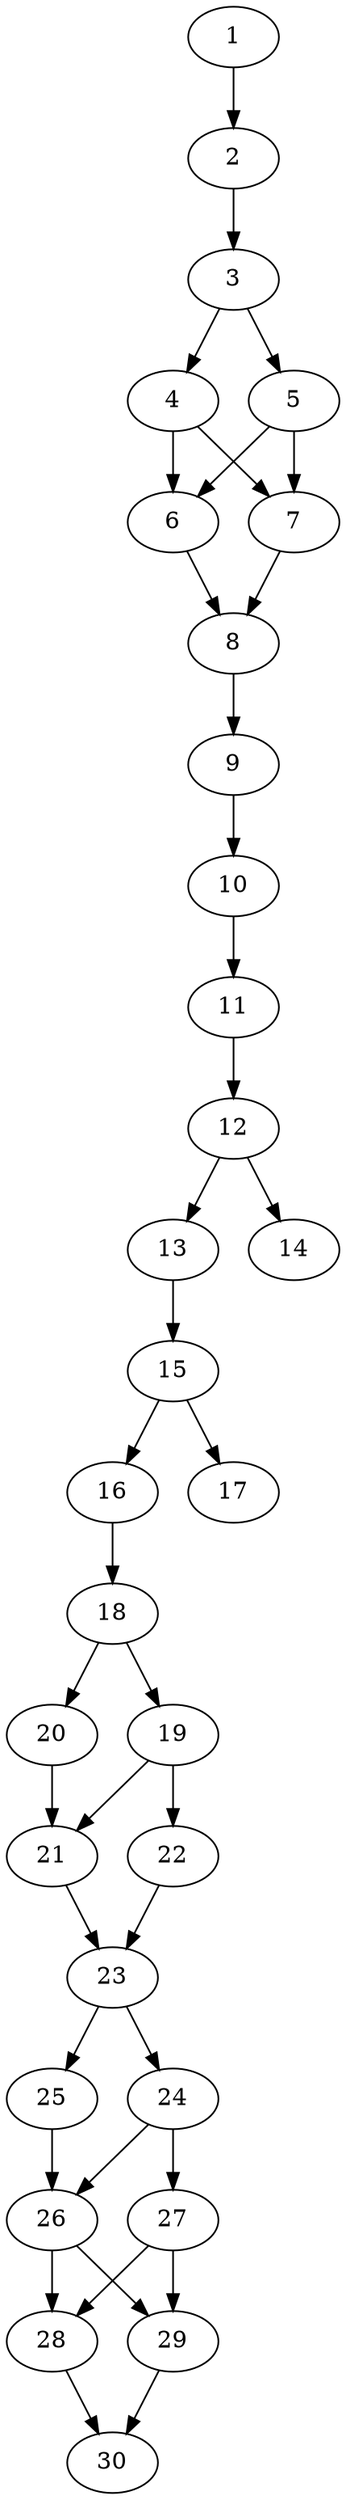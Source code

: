 // DAG automatically generated by daggen at Thu Oct  3 14:04:18 2019
// ./daggen --dot -n 30 --ccr 0.4 --fat 0.3 --regular 0.7 --density 0.9 --mindata 5242880 --maxdata 52428800 
digraph G {
  1 [size="66370560", alpha="0.10", expect_size="26548224"] 
  1 -> 2 [size ="26548224"]
  2 [size="34688000", alpha="0.19", expect_size="13875200"] 
  2 -> 3 [size ="13875200"]
  3 [size="86310400", alpha="0.10", expect_size="34524160"] 
  3 -> 4 [size ="34524160"]
  3 -> 5 [size ="34524160"]
  4 [size="100472320", alpha="0.12", expect_size="40188928"] 
  4 -> 6 [size ="40188928"]
  4 -> 7 [size ="40188928"]
  5 [size="15290880", alpha="0.10", expect_size="6116352"] 
  5 -> 6 [size ="6116352"]
  5 -> 7 [size ="6116352"]
  6 [size="25146880", alpha="0.14", expect_size="10058752"] 
  6 -> 8 [size ="10058752"]
  7 [size="56563200", alpha="0.13", expect_size="22625280"] 
  7 -> 8 [size ="22625280"]
  8 [size="61465600", alpha="0.17", expect_size="24586240"] 
  8 -> 9 [size ="24586240"]
  9 [size="26746880", alpha="0.03", expect_size="10698752"] 
  9 -> 10 [size ="10698752"]
  10 [size="122949120", alpha="0.16", expect_size="49179648"] 
  10 -> 11 [size ="49179648"]
  11 [size="41280000", alpha="0.18", expect_size="16512000"] 
  11 -> 12 [size ="16512000"]
  12 [size="99514880", alpha="0.14", expect_size="39805952"] 
  12 -> 13 [size ="39805952"]
  12 -> 14 [size ="39805952"]
  13 [size="94359040", alpha="0.08", expect_size="37743616"] 
  13 -> 15 [size ="37743616"]
  14 [size="35238400", alpha="0.03", expect_size="14095360"] 
  15 [size="105469440", alpha="0.14", expect_size="42187776"] 
  15 -> 16 [size ="42187776"]
  15 -> 17 [size ="42187776"]
  16 [size="44679680", alpha="0.09", expect_size="17871872"] 
  16 -> 18 [size ="17871872"]
  17 [size="125918720", alpha="0.09", expect_size="50367488"] 
  18 [size="83778560", alpha="0.03", expect_size="33511424"] 
  18 -> 19 [size ="33511424"]
  18 -> 20 [size ="33511424"]
  19 [size="63544320", alpha="0.08", expect_size="25417728"] 
  19 -> 21 [size ="25417728"]
  19 -> 22 [size ="25417728"]
  20 [size="79887360", alpha="0.05", expect_size="31954944"] 
  20 -> 21 [size ="31954944"]
  21 [size="59038720", alpha="0.12", expect_size="23615488"] 
  21 -> 23 [size ="23615488"]
  22 [size="49131520", alpha="0.02", expect_size="19652608"] 
  22 -> 23 [size ="19652608"]
  23 [size="129689600", alpha="0.04", expect_size="51875840"] 
  23 -> 24 [size ="51875840"]
  23 -> 25 [size ="51875840"]
  24 [size="59136000", alpha="0.02", expect_size="23654400"] 
  24 -> 26 [size ="23654400"]
  24 -> 27 [size ="23654400"]
  25 [size="74700800", alpha="0.19", expect_size="29880320"] 
  25 -> 26 [size ="29880320"]
  26 [size="38778880", alpha="0.19", expect_size="15511552"] 
  26 -> 28 [size ="15511552"]
  26 -> 29 [size ="15511552"]
  27 [size="93099520", alpha="0.06", expect_size="37239808"] 
  27 -> 28 [size ="37239808"]
  27 -> 29 [size ="37239808"]
  28 [size="26785280", alpha="0.01", expect_size="10714112"] 
  28 -> 30 [size ="10714112"]
  29 [size="43102720", alpha="0.19", expect_size="17241088"] 
  29 -> 30 [size ="17241088"]
  30 [size="89008640", alpha="0.15", expect_size="35603456"] 
}
